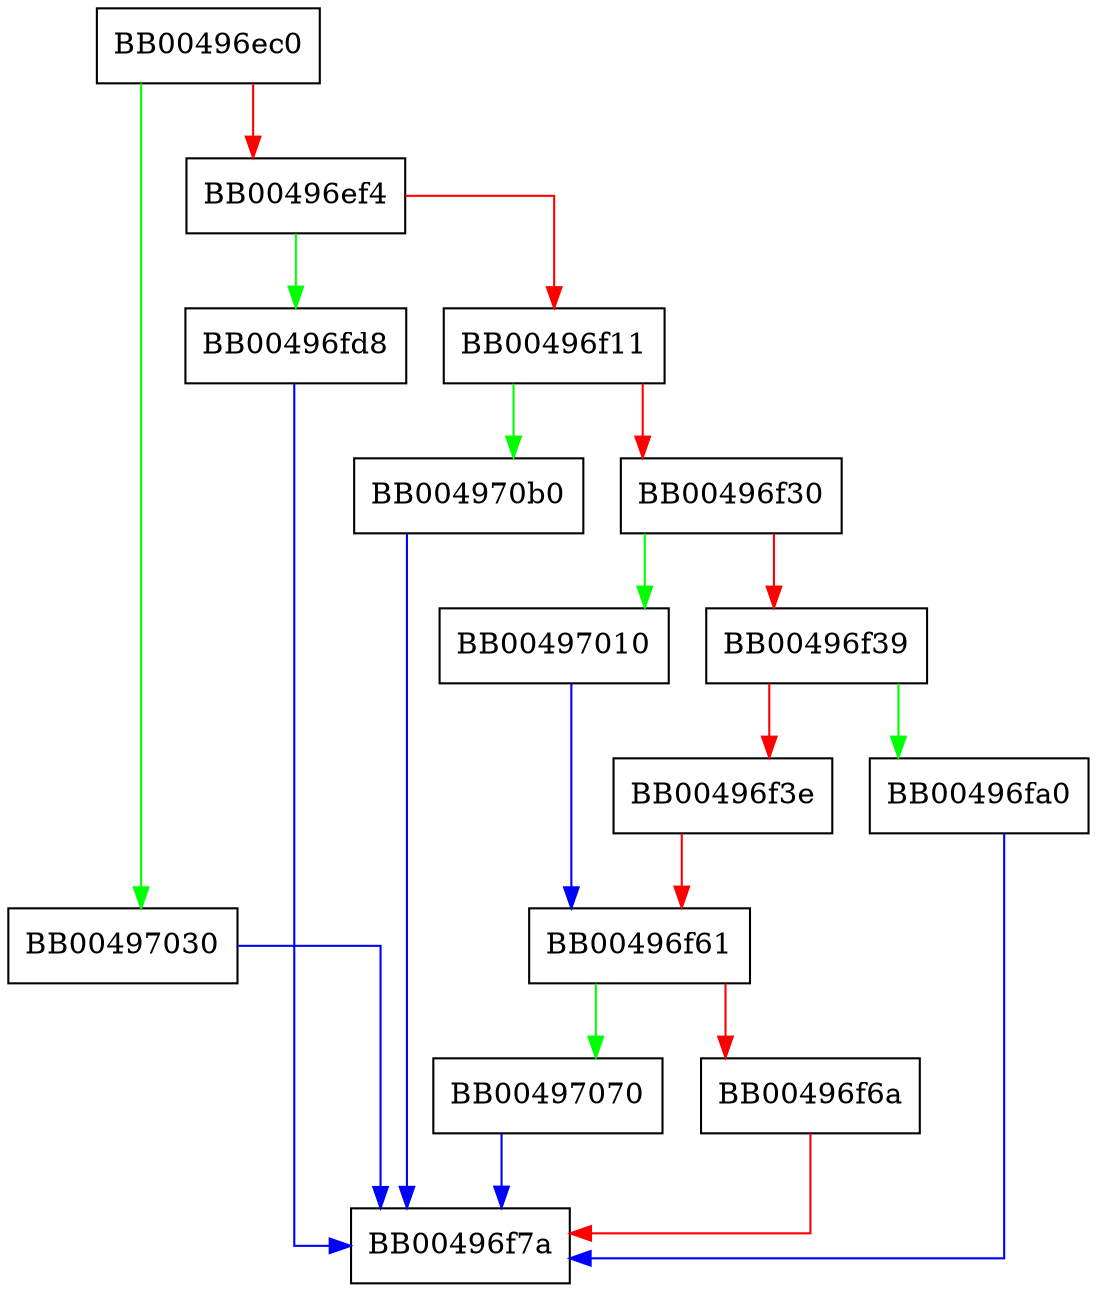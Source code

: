 digraph SSL_CTX_use_certificate_file {
  node [shape="box"];
  graph [splines=ortho];
  BB00496ec0 -> BB00497030 [color="green"];
  BB00496ec0 -> BB00496ef4 [color="red"];
  BB00496ef4 -> BB00496fd8 [color="green"];
  BB00496ef4 -> BB00496f11 [color="red"];
  BB00496f11 -> BB004970b0 [color="green"];
  BB00496f11 -> BB00496f30 [color="red"];
  BB00496f30 -> BB00497010 [color="green"];
  BB00496f30 -> BB00496f39 [color="red"];
  BB00496f39 -> BB00496fa0 [color="green"];
  BB00496f39 -> BB00496f3e [color="red"];
  BB00496f3e -> BB00496f61 [color="red"];
  BB00496f61 -> BB00497070 [color="green"];
  BB00496f61 -> BB00496f6a [color="red"];
  BB00496f6a -> BB00496f7a [color="red"];
  BB00496fa0 -> BB00496f7a [color="blue"];
  BB00496fd8 -> BB00496f7a [color="blue"];
  BB00497010 -> BB00496f61 [color="blue"];
  BB00497030 -> BB00496f7a [color="blue"];
  BB00497070 -> BB00496f7a [color="blue"];
  BB004970b0 -> BB00496f7a [color="blue"];
}